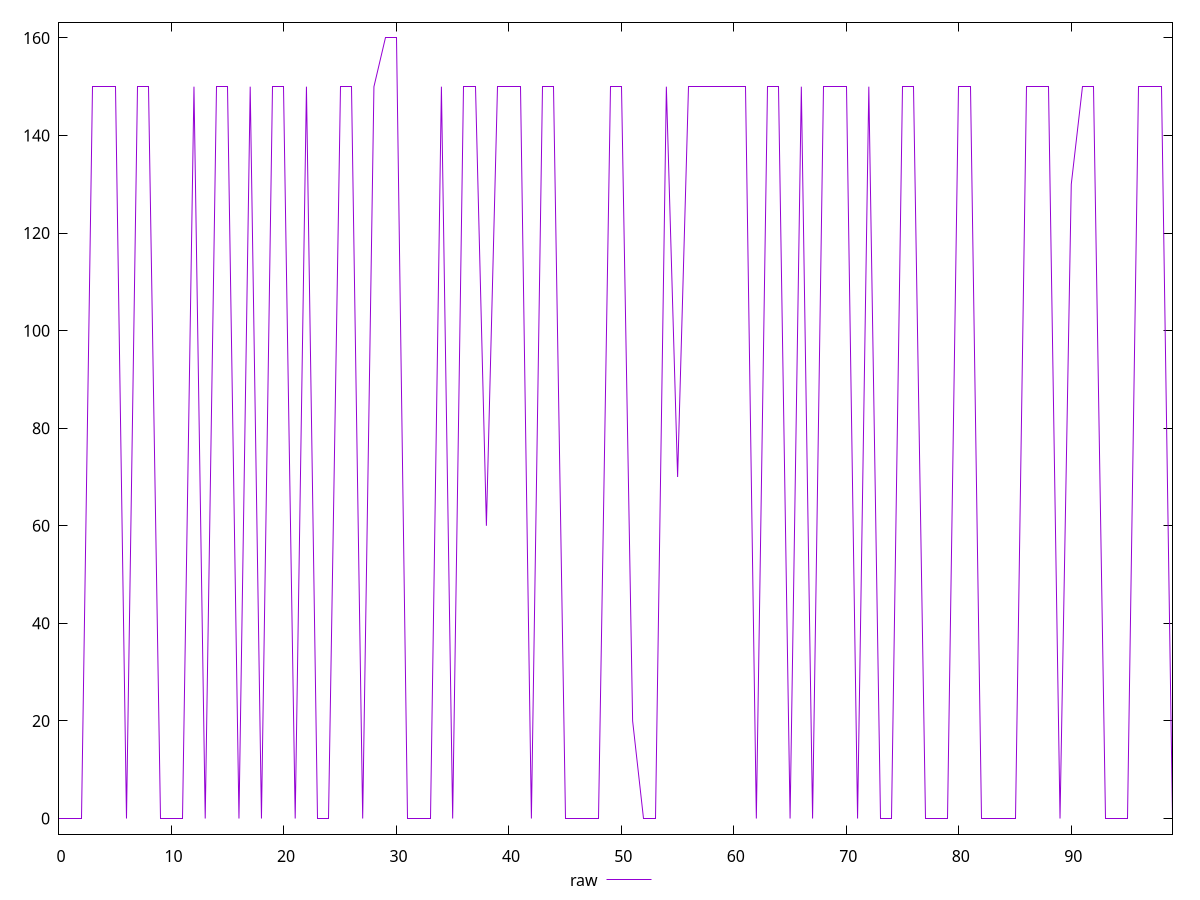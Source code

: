 reset

$raw <<EOF
0 0
1 0
2 0
3 150
4 150
5 150
6 0
7 150
8 150
9 0
10 0
11 0
12 150
13 0
14 150
15 150
16 0
17 150
18 0
19 150
20 150
21 0
22 150
23 0
24 0
25 150
26 150
27 0
28 150
29 160
30 160
31 0
32 0
33 0
34 150
35 0
36 150
37 150
38 60
39 150
40 150
41 150
42 0
43 150
44 150
45 0
46 0
47 0
48 0
49 150
50 150
51 20
52 0
53 0
54 150
55 70
56 150
57 150
58 150
59 150
60 150
61 150
62 0
63 150
64 150
65 0
66 150
67 0
68 150
69 150
70 150
71 0
72 150
73 0
74 0
75 150
76 150
77 0
78 0
79 0
80 150
81 150
82 0
83 0
84 0
85 0
86 150
87 150
88 150
89 0
90 130
91 150
92 150
93 0
94 0
95 0
96 150
97 150
98 150
99 0
EOF

set key outside below
set xrange [0:99]
set yrange [-3.2:163.2]
set trange [-3.2:163.2]
set terminal svg size 640, 500 enhanced background rgb 'white'
set output "report_00015_2021-02-09T16-11-33.973Z/unminified-javascript/samples/pages+cached+noadtech+nomedia+nocss/raw/values.svg"

plot $raw title "raw" with line

reset
